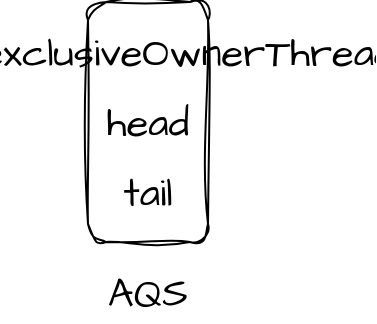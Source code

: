 <mxfile version="21.0.6" type="github"><diagram name="第 1 页" id="Jh1NBhiFunuxzFQaFLzN"><mxGraphModel dx="1605" dy="860" grid="1" gridSize="10" guides="1" tooltips="1" connect="1" arrows="1" fold="1" page="1" pageScale="1" pageWidth="850" pageHeight="1100" math="0" shadow="0"><root><mxCell id="0"/><mxCell id="1" parent="0"/><mxCell id="Cfvpk1Pc3l6B2vAfMyVZ-1" value="" style="rounded=1;whiteSpace=wrap;html=1;sketch=1;hachureGap=4;jiggle=2;curveFitting=1;fontFamily=Architects Daughter;fontSource=https%3A%2F%2Ffonts.googleapis.com%2Fcss%3Ffamily%3DArchitects%2BDaughter;fontSize=20;direction=south;" vertex="1" parent="1"><mxGeometry x="80" y="90" width="60" height="120" as="geometry"/></mxCell><mxCell id="Cfvpk1Pc3l6B2vAfMyVZ-2" value="AQS" style="text;html=1;strokeColor=none;fillColor=none;align=center;verticalAlign=middle;whiteSpace=wrap;rounded=0;fontSize=20;fontFamily=Architects Daughter;" vertex="1" parent="1"><mxGeometry x="80" y="220" width="60" height="30" as="geometry"/></mxCell><mxCell id="Cfvpk1Pc3l6B2vAfMyVZ-3" value="exclusiveOwnerThread" style="text;html=1;strokeColor=none;fillColor=none;align=center;verticalAlign=middle;whiteSpace=wrap;rounded=0;fontSize=20;fontFamily=Architects Daughter;" vertex="1" parent="1"><mxGeometry x="100" y="100" width="60" height="30" as="geometry"/></mxCell><mxCell id="Cfvpk1Pc3l6B2vAfMyVZ-4" value="head" style="text;html=1;strokeColor=none;fillColor=none;align=center;verticalAlign=middle;whiteSpace=wrap;rounded=0;fontSize=20;fontFamily=Architects Daughter;" vertex="1" parent="1"><mxGeometry x="80" y="135" width="60" height="30" as="geometry"/></mxCell><mxCell id="Cfvpk1Pc3l6B2vAfMyVZ-5" value="tail" style="text;html=1;strokeColor=none;fillColor=none;align=center;verticalAlign=middle;whiteSpace=wrap;rounded=0;fontSize=20;fontFamily=Architects Daughter;" vertex="1" parent="1"><mxGeometry x="80" y="170" width="60" height="30" as="geometry"/></mxCell></root></mxGraphModel></diagram></mxfile>